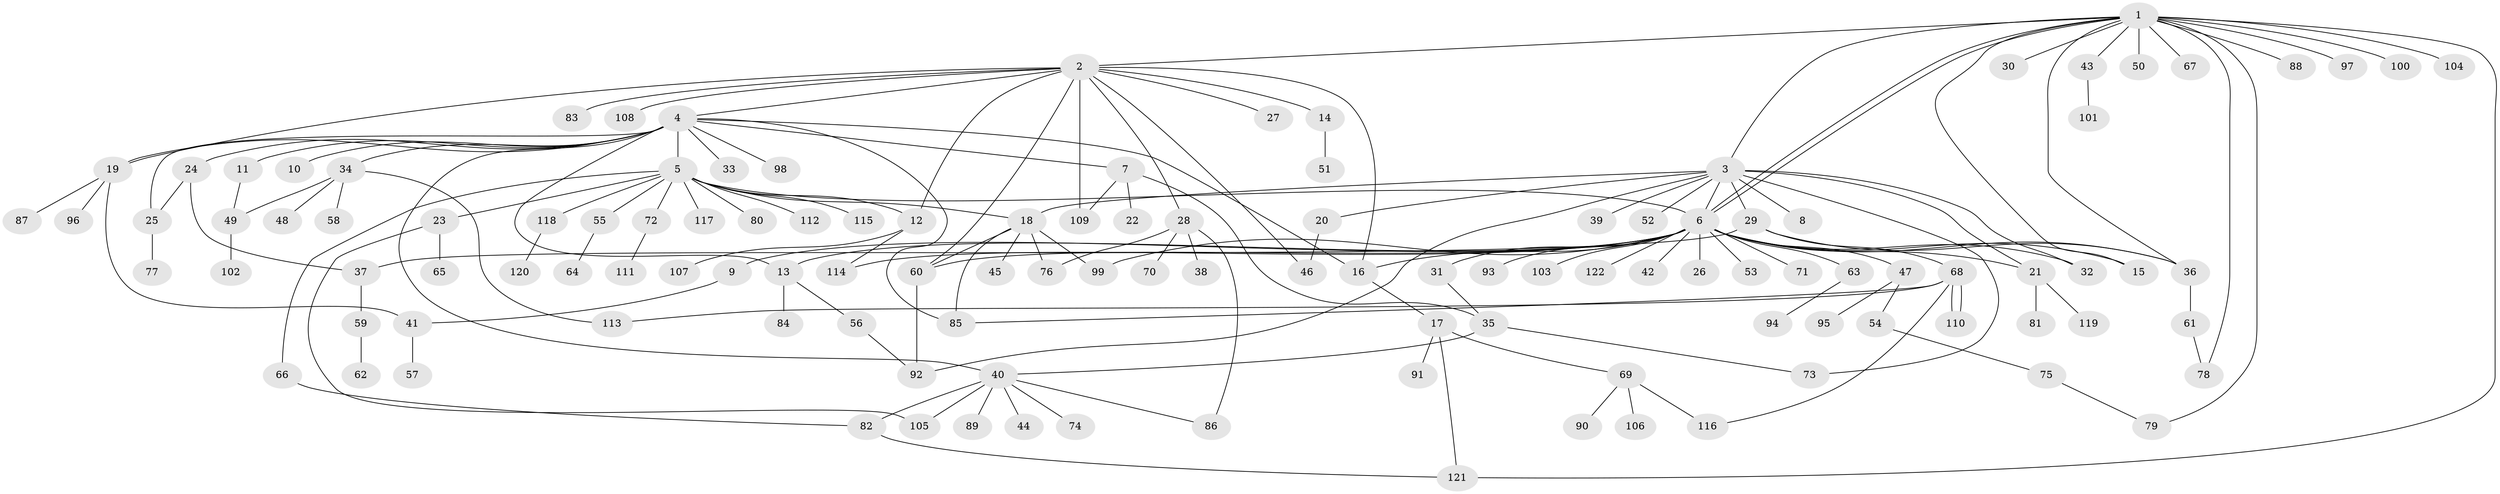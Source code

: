 // Generated by graph-tools (version 1.1) at 2025/11/02/27/25 16:11:09]
// undirected, 122 vertices, 163 edges
graph export_dot {
graph [start="1"]
  node [color=gray90,style=filled];
  1;
  2;
  3;
  4;
  5;
  6;
  7;
  8;
  9;
  10;
  11;
  12;
  13;
  14;
  15;
  16;
  17;
  18;
  19;
  20;
  21;
  22;
  23;
  24;
  25;
  26;
  27;
  28;
  29;
  30;
  31;
  32;
  33;
  34;
  35;
  36;
  37;
  38;
  39;
  40;
  41;
  42;
  43;
  44;
  45;
  46;
  47;
  48;
  49;
  50;
  51;
  52;
  53;
  54;
  55;
  56;
  57;
  58;
  59;
  60;
  61;
  62;
  63;
  64;
  65;
  66;
  67;
  68;
  69;
  70;
  71;
  72;
  73;
  74;
  75;
  76;
  77;
  78;
  79;
  80;
  81;
  82;
  83;
  84;
  85;
  86;
  87;
  88;
  89;
  90;
  91;
  92;
  93;
  94;
  95;
  96;
  97;
  98;
  99;
  100;
  101;
  102;
  103;
  104;
  105;
  106;
  107;
  108;
  109;
  110;
  111;
  112;
  113;
  114;
  115;
  116;
  117;
  118;
  119;
  120;
  121;
  122;
  1 -- 2;
  1 -- 3;
  1 -- 6;
  1 -- 6;
  1 -- 15;
  1 -- 30;
  1 -- 36;
  1 -- 43;
  1 -- 50;
  1 -- 67;
  1 -- 78;
  1 -- 79;
  1 -- 88;
  1 -- 97;
  1 -- 100;
  1 -- 104;
  1 -- 121;
  2 -- 4;
  2 -- 12;
  2 -- 14;
  2 -- 16;
  2 -- 19;
  2 -- 27;
  2 -- 28;
  2 -- 46;
  2 -- 60;
  2 -- 83;
  2 -- 108;
  2 -- 109;
  3 -- 6;
  3 -- 8;
  3 -- 18;
  3 -- 20;
  3 -- 21;
  3 -- 29;
  3 -- 32;
  3 -- 39;
  3 -- 52;
  3 -- 73;
  3 -- 92;
  4 -- 5;
  4 -- 7;
  4 -- 10;
  4 -- 11;
  4 -- 13;
  4 -- 16;
  4 -- 19;
  4 -- 24;
  4 -- 25;
  4 -- 33;
  4 -- 34;
  4 -- 40;
  4 -- 85;
  4 -- 98;
  5 -- 6;
  5 -- 12;
  5 -- 18;
  5 -- 23;
  5 -- 55;
  5 -- 66;
  5 -- 72;
  5 -- 80;
  5 -- 112;
  5 -- 115;
  5 -- 117;
  5 -- 118;
  6 -- 9;
  6 -- 13;
  6 -- 15;
  6 -- 16;
  6 -- 21;
  6 -- 26;
  6 -- 31;
  6 -- 32;
  6 -- 36;
  6 -- 42;
  6 -- 47;
  6 -- 53;
  6 -- 60;
  6 -- 63;
  6 -- 71;
  6 -- 93;
  6 -- 99;
  6 -- 103;
  6 -- 114;
  6 -- 122;
  7 -- 22;
  7 -- 35;
  7 -- 109;
  9 -- 41;
  11 -- 49;
  12 -- 107;
  12 -- 114;
  13 -- 56;
  13 -- 84;
  14 -- 51;
  16 -- 17;
  17 -- 69;
  17 -- 91;
  17 -- 121;
  18 -- 45;
  18 -- 60;
  18 -- 76;
  18 -- 85;
  18 -- 99;
  19 -- 41;
  19 -- 87;
  19 -- 96;
  20 -- 46;
  21 -- 81;
  21 -- 119;
  23 -- 65;
  23 -- 105;
  24 -- 25;
  24 -- 37;
  25 -- 77;
  28 -- 38;
  28 -- 70;
  28 -- 76;
  28 -- 86;
  29 -- 36;
  29 -- 37;
  29 -- 68;
  31 -- 35;
  34 -- 48;
  34 -- 49;
  34 -- 58;
  34 -- 113;
  35 -- 40;
  35 -- 73;
  36 -- 61;
  37 -- 59;
  40 -- 44;
  40 -- 74;
  40 -- 82;
  40 -- 86;
  40 -- 89;
  40 -- 105;
  41 -- 57;
  43 -- 101;
  47 -- 54;
  47 -- 95;
  49 -- 102;
  54 -- 75;
  55 -- 64;
  56 -- 92;
  59 -- 62;
  60 -- 92;
  61 -- 78;
  63 -- 94;
  66 -- 82;
  68 -- 85;
  68 -- 110;
  68 -- 110;
  68 -- 113;
  68 -- 116;
  69 -- 90;
  69 -- 106;
  69 -- 116;
  72 -- 111;
  75 -- 79;
  82 -- 121;
  118 -- 120;
}

